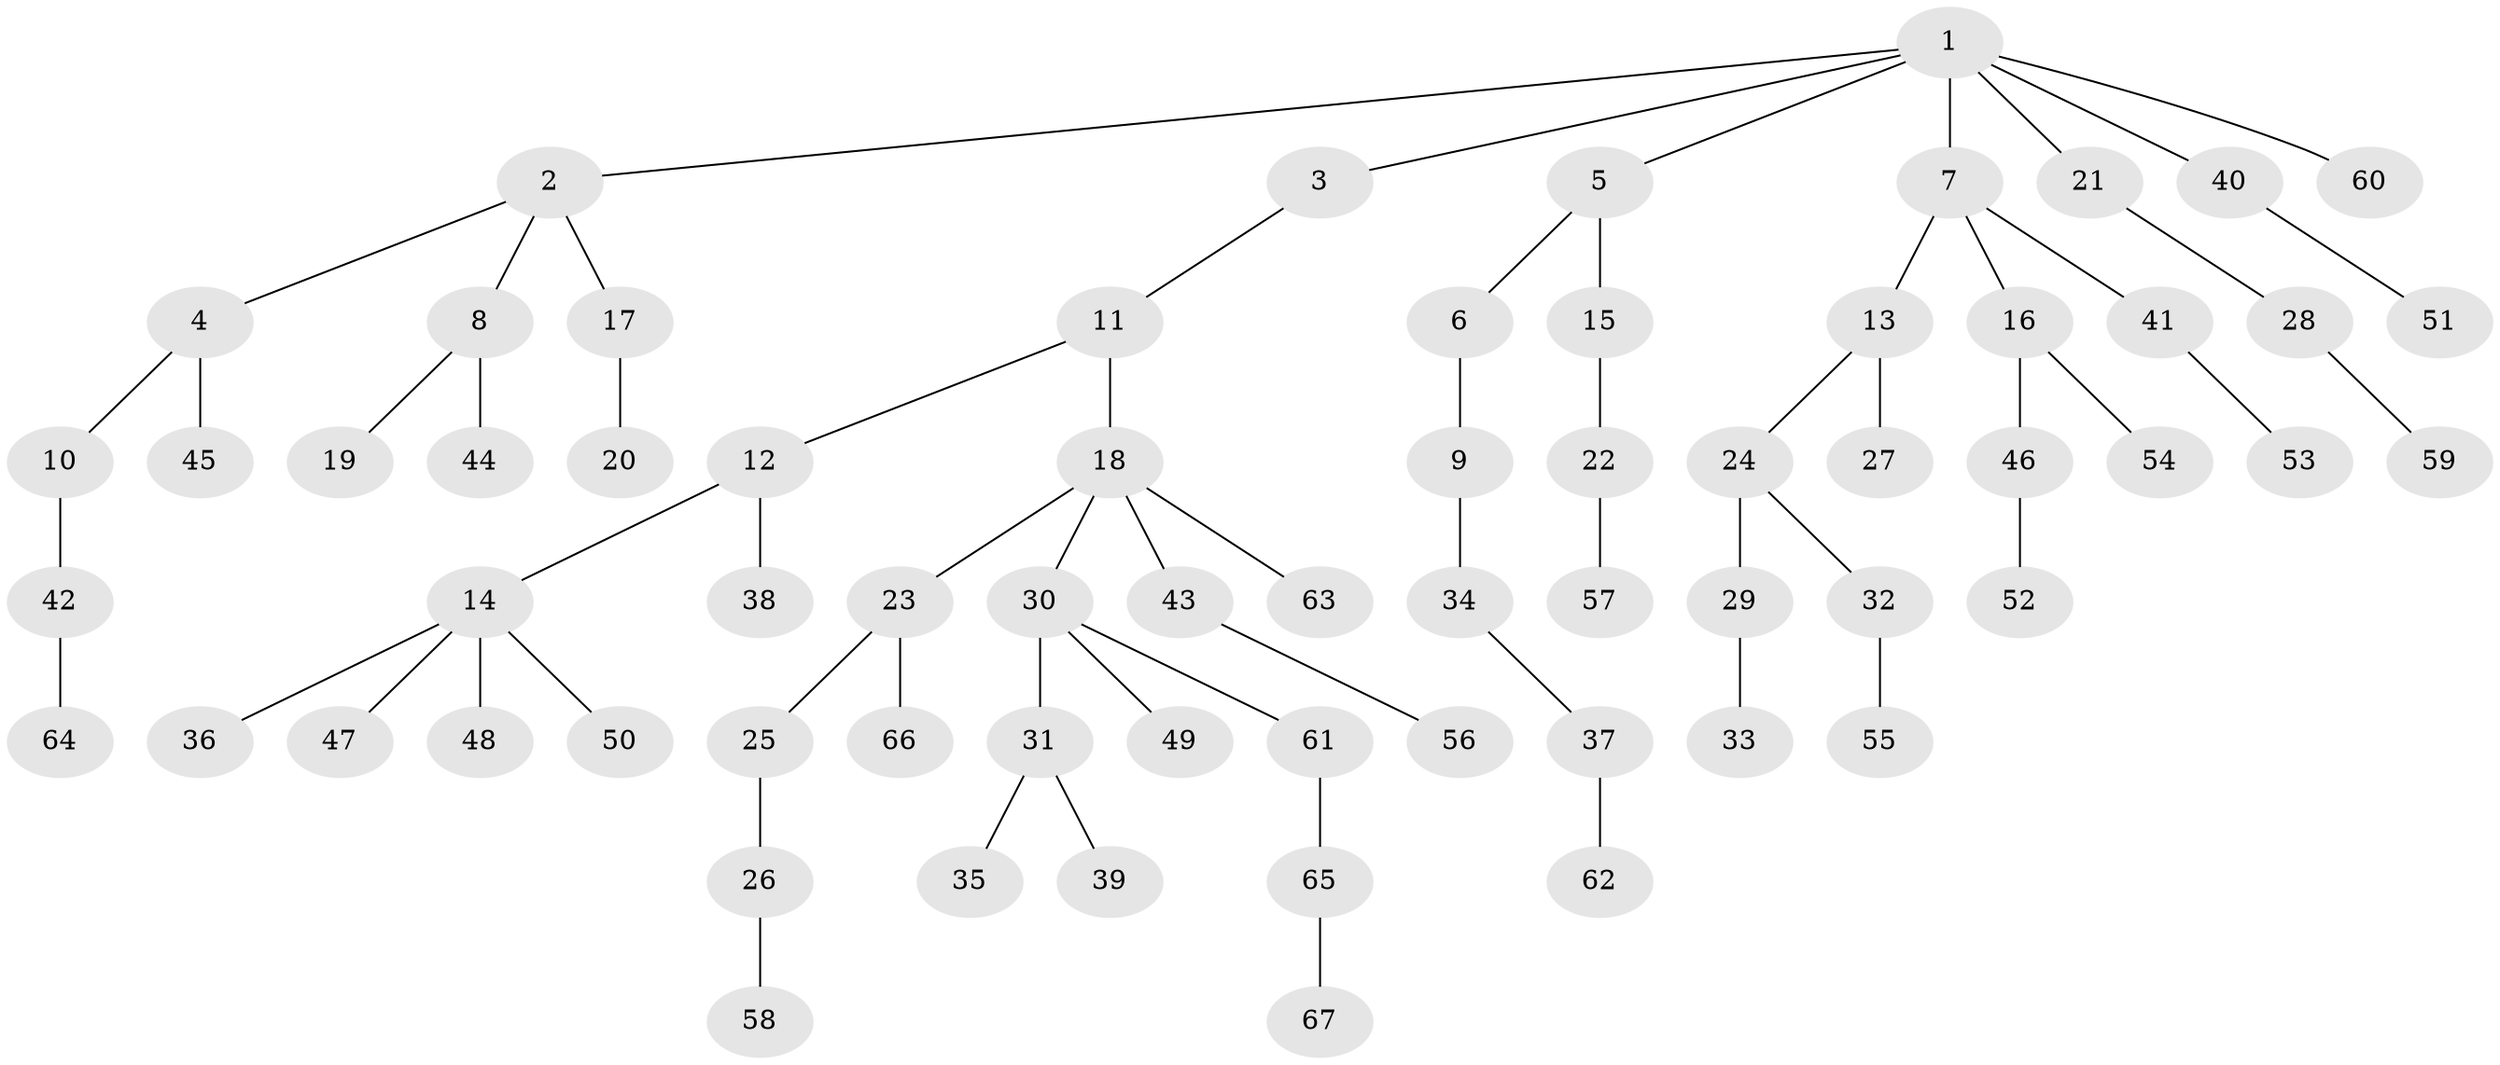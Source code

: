 // coarse degree distribution, {1: 0.6666666666666666, 5: 0.06060606060606061, 2: 0.18181818181818182, 13: 0.030303030303030304, 3: 0.030303030303030304, 4: 0.030303030303030304}
// Generated by graph-tools (version 1.1) at 2025/56/03/04/25 21:56:12]
// undirected, 67 vertices, 66 edges
graph export_dot {
graph [start="1"]
  node [color=gray90,style=filled];
  1;
  2;
  3;
  4;
  5;
  6;
  7;
  8;
  9;
  10;
  11;
  12;
  13;
  14;
  15;
  16;
  17;
  18;
  19;
  20;
  21;
  22;
  23;
  24;
  25;
  26;
  27;
  28;
  29;
  30;
  31;
  32;
  33;
  34;
  35;
  36;
  37;
  38;
  39;
  40;
  41;
  42;
  43;
  44;
  45;
  46;
  47;
  48;
  49;
  50;
  51;
  52;
  53;
  54;
  55;
  56;
  57;
  58;
  59;
  60;
  61;
  62;
  63;
  64;
  65;
  66;
  67;
  1 -- 2;
  1 -- 3;
  1 -- 5;
  1 -- 7;
  1 -- 21;
  1 -- 40;
  1 -- 60;
  2 -- 4;
  2 -- 8;
  2 -- 17;
  3 -- 11;
  4 -- 10;
  4 -- 45;
  5 -- 6;
  5 -- 15;
  6 -- 9;
  7 -- 13;
  7 -- 16;
  7 -- 41;
  8 -- 19;
  8 -- 44;
  9 -- 34;
  10 -- 42;
  11 -- 12;
  11 -- 18;
  12 -- 14;
  12 -- 38;
  13 -- 24;
  13 -- 27;
  14 -- 36;
  14 -- 47;
  14 -- 48;
  14 -- 50;
  15 -- 22;
  16 -- 46;
  16 -- 54;
  17 -- 20;
  18 -- 23;
  18 -- 30;
  18 -- 43;
  18 -- 63;
  21 -- 28;
  22 -- 57;
  23 -- 25;
  23 -- 66;
  24 -- 29;
  24 -- 32;
  25 -- 26;
  26 -- 58;
  28 -- 59;
  29 -- 33;
  30 -- 31;
  30 -- 49;
  30 -- 61;
  31 -- 35;
  31 -- 39;
  32 -- 55;
  34 -- 37;
  37 -- 62;
  40 -- 51;
  41 -- 53;
  42 -- 64;
  43 -- 56;
  46 -- 52;
  61 -- 65;
  65 -- 67;
}
